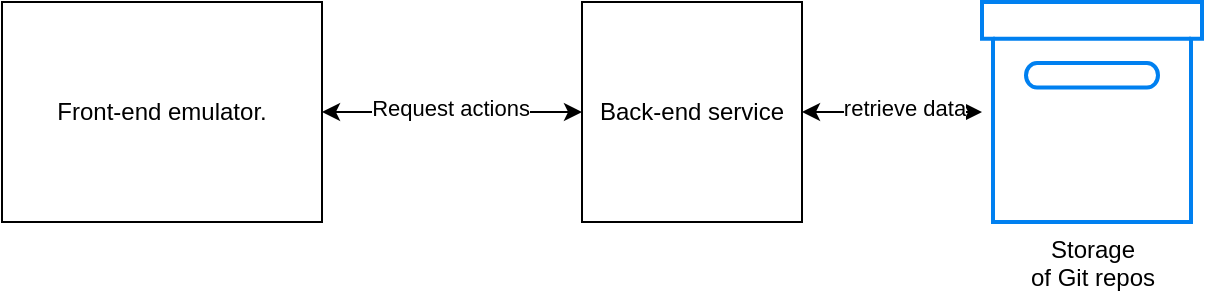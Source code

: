 <mxfile version="20.2.2" type="device"><diagram id="YQd3xSL0gpysBS9A6iu3" name="Page-1"><mxGraphModel dx="1113" dy="591" grid="1" gridSize="10" guides="1" tooltips="1" connect="1" arrows="1" fold="1" page="1" pageScale="1" pageWidth="850" pageHeight="1100" math="0" shadow="0"><root><mxCell id="0"/><mxCell id="1" parent="0"/><mxCell id="-D8vYowQWs_Hq54RMBg9-1" value="Front-end emulator." style="rounded=0;whiteSpace=wrap;html=1;" vertex="1" parent="1"><mxGeometry x="140" y="150" width="160" height="110" as="geometry"/></mxCell><mxCell id="-D8vYowQWs_Hq54RMBg9-2" value="Back-end service" style="whiteSpace=wrap;html=1;aspect=fixed;" vertex="1" parent="1"><mxGeometry x="430" y="150" width="110" height="110" as="geometry"/></mxCell><mxCell id="-D8vYowQWs_Hq54RMBg9-3" value="Storage&lt;br&gt;of Git repos" style="html=1;verticalLabelPosition=bottom;align=center;labelBackgroundColor=#ffffff;verticalAlign=top;strokeWidth=2;strokeColor=#0080F0;shadow=0;dashed=0;shape=mxgraph.ios7.icons.box;" vertex="1" parent="1"><mxGeometry x="630" y="150" width="110" height="110" as="geometry"/></mxCell><mxCell id="-D8vYowQWs_Hq54RMBg9-4" value="" style="endArrow=classic;startArrow=classic;html=1;rounded=0;exitX=1;exitY=0.5;exitDx=0;exitDy=0;" edge="1" parent="1" source="-D8vYowQWs_Hq54RMBg9-2" target="-D8vYowQWs_Hq54RMBg9-3"><mxGeometry width="50" height="50" relative="1" as="geometry"><mxPoint x="420" y="260" as="sourcePoint"/><mxPoint x="470" y="210" as="targetPoint"/></mxGeometry></mxCell><mxCell id="-D8vYowQWs_Hq54RMBg9-7" value="retrieve data" style="edgeLabel;html=1;align=center;verticalAlign=middle;resizable=0;points=[];" vertex="1" connectable="0" parent="-D8vYowQWs_Hq54RMBg9-4"><mxGeometry x="0.102" y="2" relative="1" as="geometry"><mxPoint x="1" as="offset"/></mxGeometry></mxCell><mxCell id="-D8vYowQWs_Hq54RMBg9-5" value="" style="endArrow=classic;startArrow=classic;html=1;rounded=0;exitX=1;exitY=0.5;exitDx=0;exitDy=0;entryX=0;entryY=0.5;entryDx=0;entryDy=0;" edge="1" parent="1" source="-D8vYowQWs_Hq54RMBg9-1" target="-D8vYowQWs_Hq54RMBg9-2"><mxGeometry width="50" height="50" relative="1" as="geometry"><mxPoint x="420" y="260" as="sourcePoint"/><mxPoint x="440" y="205" as="targetPoint"/></mxGeometry></mxCell><mxCell id="-D8vYowQWs_Hq54RMBg9-6" value="Request actions" style="edgeLabel;html=1;align=center;verticalAlign=middle;resizable=0;points=[];" vertex="1" connectable="0" parent="-D8vYowQWs_Hq54RMBg9-5"><mxGeometry x="-0.013" y="2" relative="1" as="geometry"><mxPoint as="offset"/></mxGeometry></mxCell></root></mxGraphModel></diagram></mxfile>